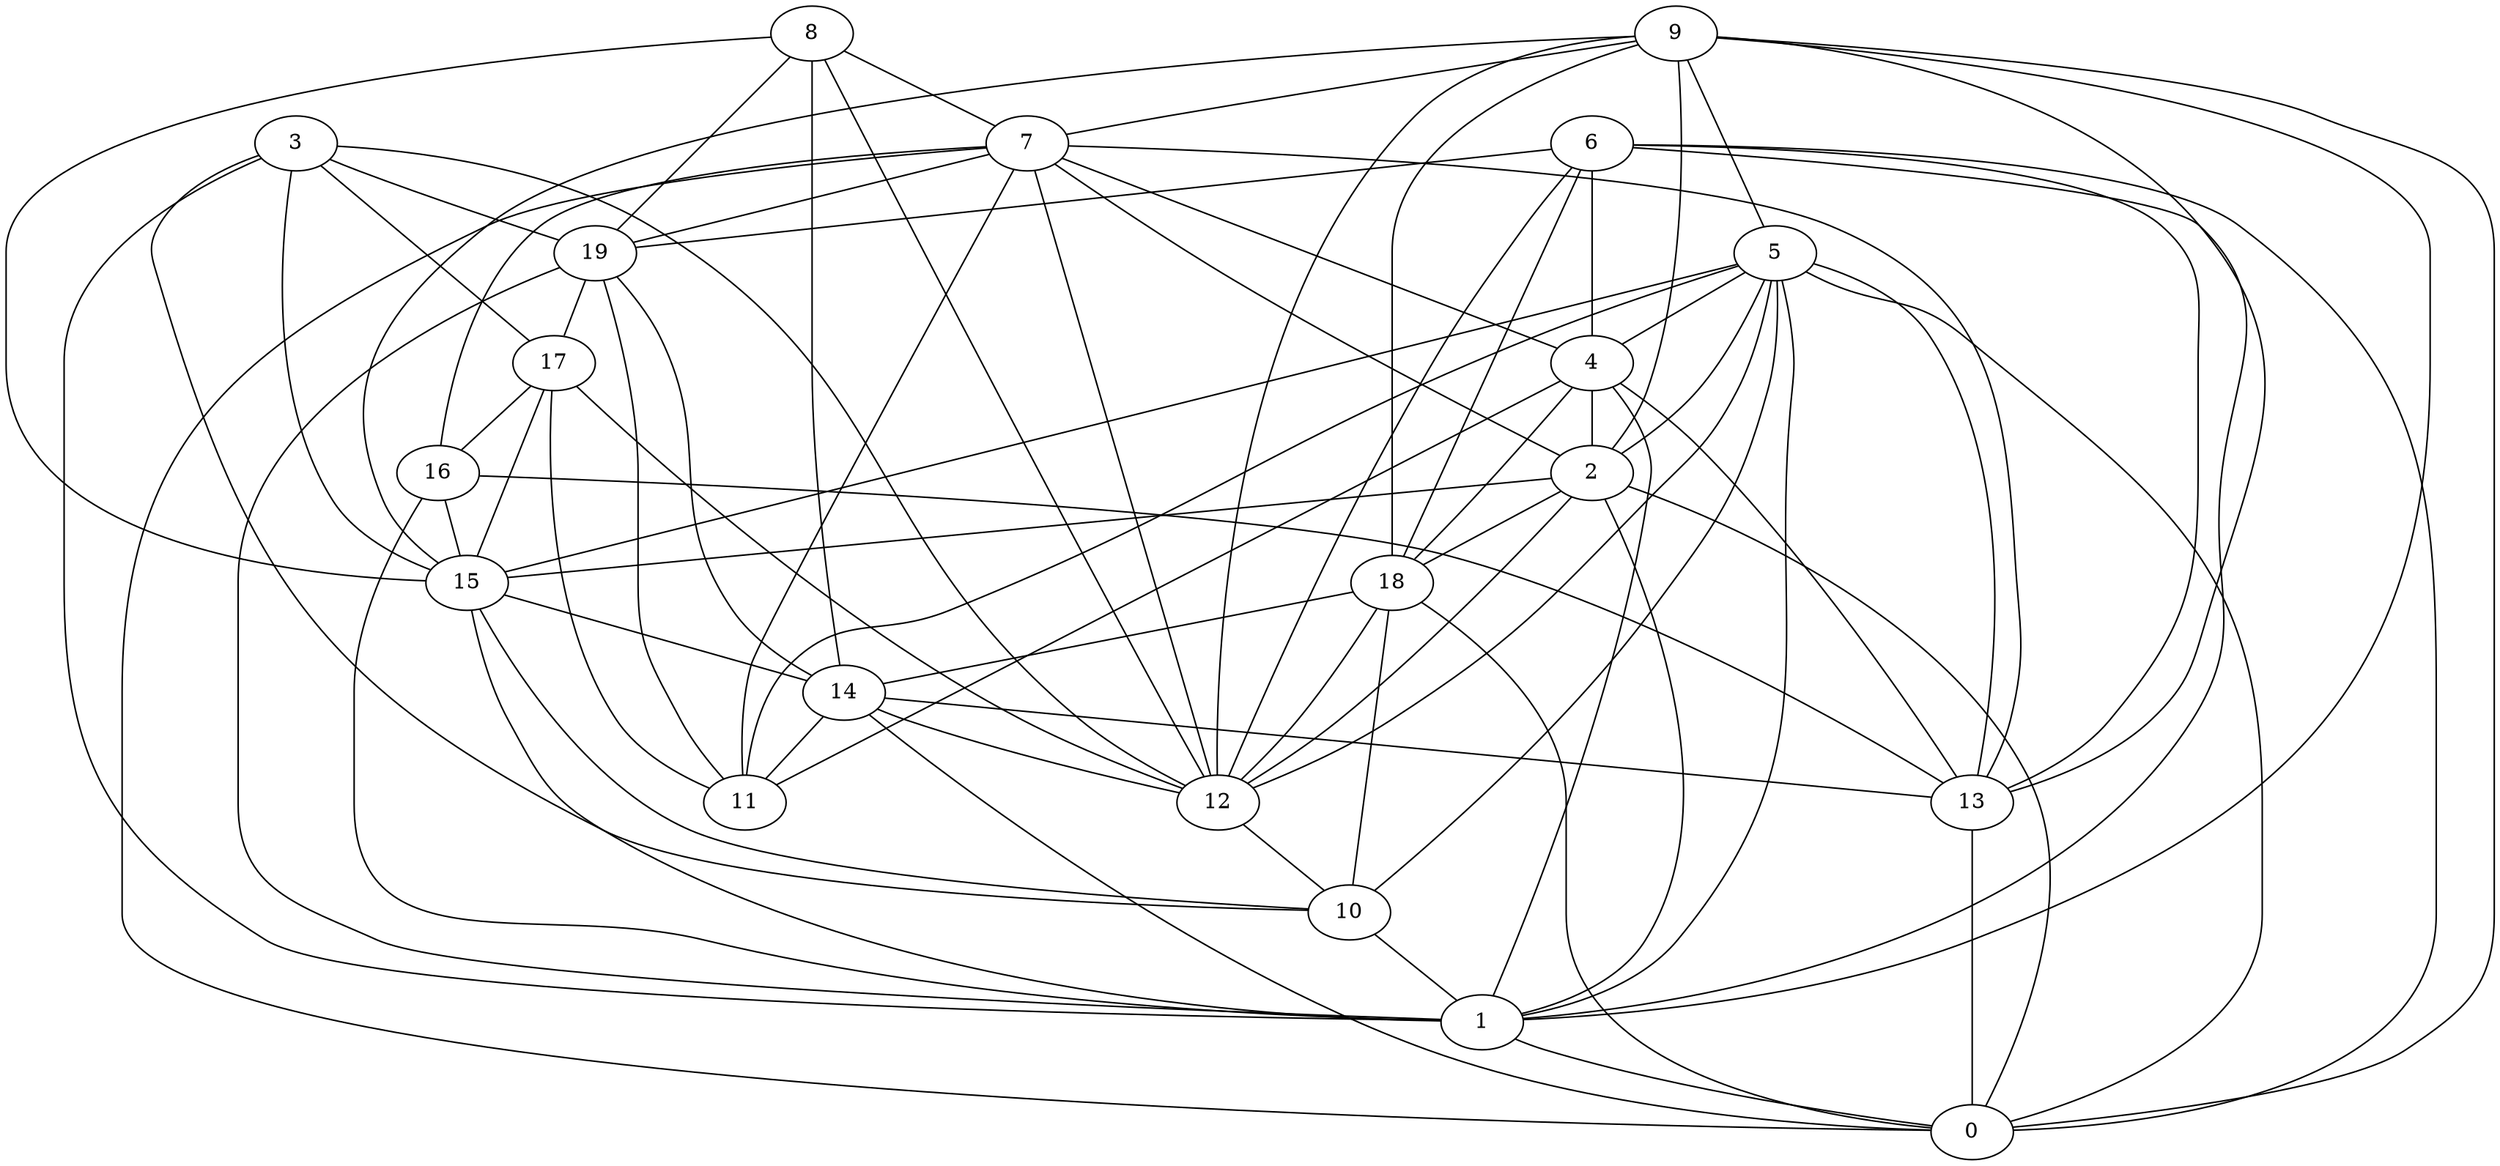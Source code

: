 digraph GG_graph {

subgraph G_graph {
edge [color = black]
"3" -> "17" [dir = none]
"3" -> "15" [dir = none]
"3" -> "10" [dir = none]
"3" -> "1" [dir = none]
"3" -> "12" [dir = none]
"16" -> "15" [dir = none]
"16" -> "1" [dir = none]
"16" -> "13" [dir = none]
"15" -> "1" [dir = none]
"15" -> "10" [dir = none]
"15" -> "14" [dir = none]
"13" -> "0" [dir = none]
"12" -> "10" [dir = none]
"5" -> "1" [dir = none]
"5" -> "10" [dir = none]
"5" -> "0" [dir = none]
"5" -> "15" [dir = none]
"5" -> "11" [dir = none]
"5" -> "13" [dir = none]
"9" -> "2" [dir = none]
"9" -> "5" [dir = none]
"9" -> "1" [dir = none]
"9" -> "13" [dir = none]
"9" -> "7" [dir = none]
"9" -> "15" [dir = none]
"1" -> "0" [dir = none]
"2" -> "1" [dir = none]
"2" -> "18" [dir = none]
"2" -> "0" [dir = none]
"2" -> "15" [dir = none]
"6" -> "12" [dir = none]
"6" -> "19" [dir = none]
"6" -> "1" [dir = none]
"6" -> "18" [dir = none]
"19" -> "11" [dir = none]
"19" -> "1" [dir = none]
"19" -> "17" [dir = none]
"19" -> "14" [dir = none]
"4" -> "11" [dir = none]
"4" -> "18" [dir = none]
"4" -> "1" [dir = none]
"4" -> "2" [dir = none]
"18" -> "12" [dir = none]
"18" -> "10" [dir = none]
"14" -> "12" [dir = none]
"14" -> "0" [dir = none]
"7" -> "0" [dir = none]
"7" -> "11" [dir = none]
"7" -> "16" [dir = none]
"7" -> "19" [dir = none]
"7" -> "2" [dir = none]
"17" -> "12" [dir = none]
"17" -> "15" [dir = none]
"17" -> "16" [dir = none]
"8" -> "14" [dir = none]
"8" -> "7" [dir = none]
"8" -> "12" [dir = none]
"3" -> "19" [dir = none]
"7" -> "12" [dir = none]
"9" -> "0" [dir = none]
"14" -> "11" [dir = none]
"9" -> "12" [dir = none]
"5" -> "4" [dir = none]
"17" -> "11" [dir = none]
"8" -> "19" [dir = none]
"18" -> "14" [dir = none]
"10" -> "1" [dir = none]
"5" -> "2" [dir = none]
"2" -> "12" [dir = none]
"7" -> "13" [dir = none]
"6" -> "4" [dir = none]
"5" -> "12" [dir = none]
"9" -> "18" [dir = none]
"6" -> "13" [dir = none]
"7" -> "4" [dir = none]
"8" -> "15" [dir = none]
"6" -> "0" [dir = none]
"18" -> "0" [dir = none]
"14" -> "13" [dir = none]
"4" -> "13" [dir = none]
}

}
